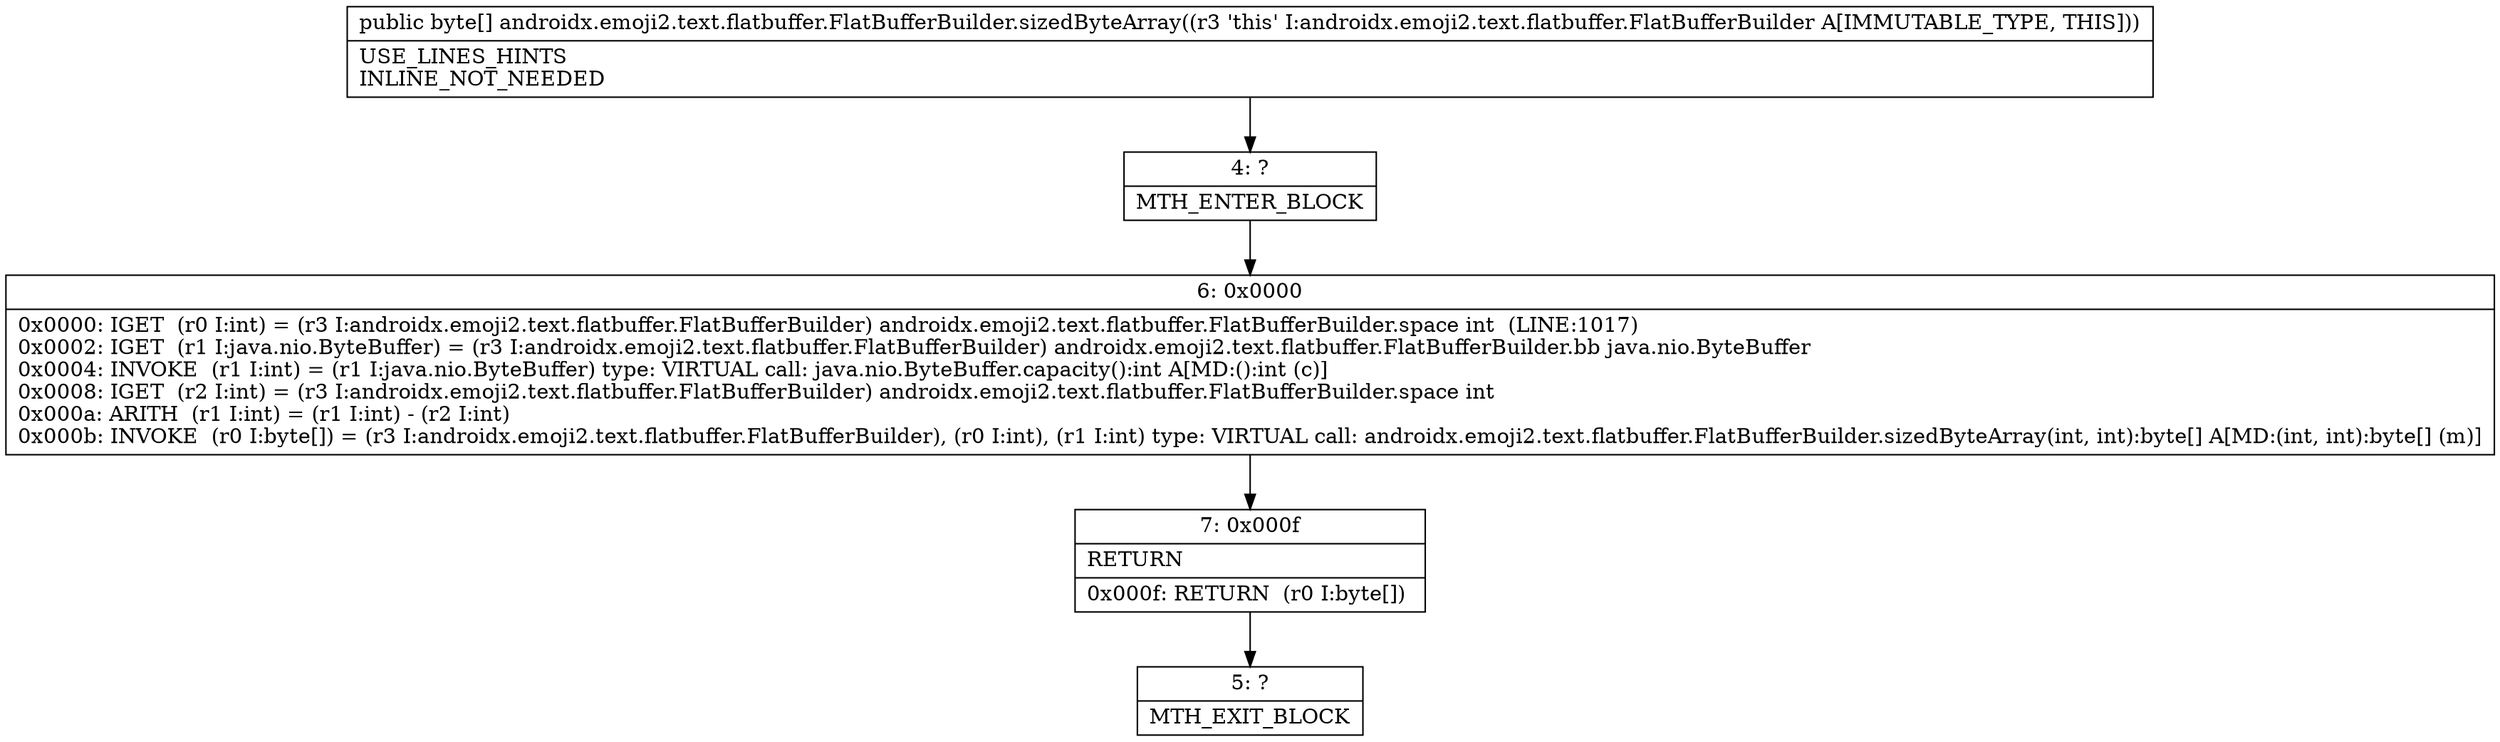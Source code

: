 digraph "CFG forandroidx.emoji2.text.flatbuffer.FlatBufferBuilder.sizedByteArray()[B" {
Node_4 [shape=record,label="{4\:\ ?|MTH_ENTER_BLOCK\l}"];
Node_6 [shape=record,label="{6\:\ 0x0000|0x0000: IGET  (r0 I:int) = (r3 I:androidx.emoji2.text.flatbuffer.FlatBufferBuilder) androidx.emoji2.text.flatbuffer.FlatBufferBuilder.space int  (LINE:1017)\l0x0002: IGET  (r1 I:java.nio.ByteBuffer) = (r3 I:androidx.emoji2.text.flatbuffer.FlatBufferBuilder) androidx.emoji2.text.flatbuffer.FlatBufferBuilder.bb java.nio.ByteBuffer \l0x0004: INVOKE  (r1 I:int) = (r1 I:java.nio.ByteBuffer) type: VIRTUAL call: java.nio.ByteBuffer.capacity():int A[MD:():int (c)]\l0x0008: IGET  (r2 I:int) = (r3 I:androidx.emoji2.text.flatbuffer.FlatBufferBuilder) androidx.emoji2.text.flatbuffer.FlatBufferBuilder.space int \l0x000a: ARITH  (r1 I:int) = (r1 I:int) \- (r2 I:int) \l0x000b: INVOKE  (r0 I:byte[]) = (r3 I:androidx.emoji2.text.flatbuffer.FlatBufferBuilder), (r0 I:int), (r1 I:int) type: VIRTUAL call: androidx.emoji2.text.flatbuffer.FlatBufferBuilder.sizedByteArray(int, int):byte[] A[MD:(int, int):byte[] (m)]\l}"];
Node_7 [shape=record,label="{7\:\ 0x000f|RETURN\l|0x000f: RETURN  (r0 I:byte[]) \l}"];
Node_5 [shape=record,label="{5\:\ ?|MTH_EXIT_BLOCK\l}"];
MethodNode[shape=record,label="{public byte[] androidx.emoji2.text.flatbuffer.FlatBufferBuilder.sizedByteArray((r3 'this' I:androidx.emoji2.text.flatbuffer.FlatBufferBuilder A[IMMUTABLE_TYPE, THIS]))  | USE_LINES_HINTS\lINLINE_NOT_NEEDED\l}"];
MethodNode -> Node_4;Node_4 -> Node_6;
Node_6 -> Node_7;
Node_7 -> Node_5;
}


